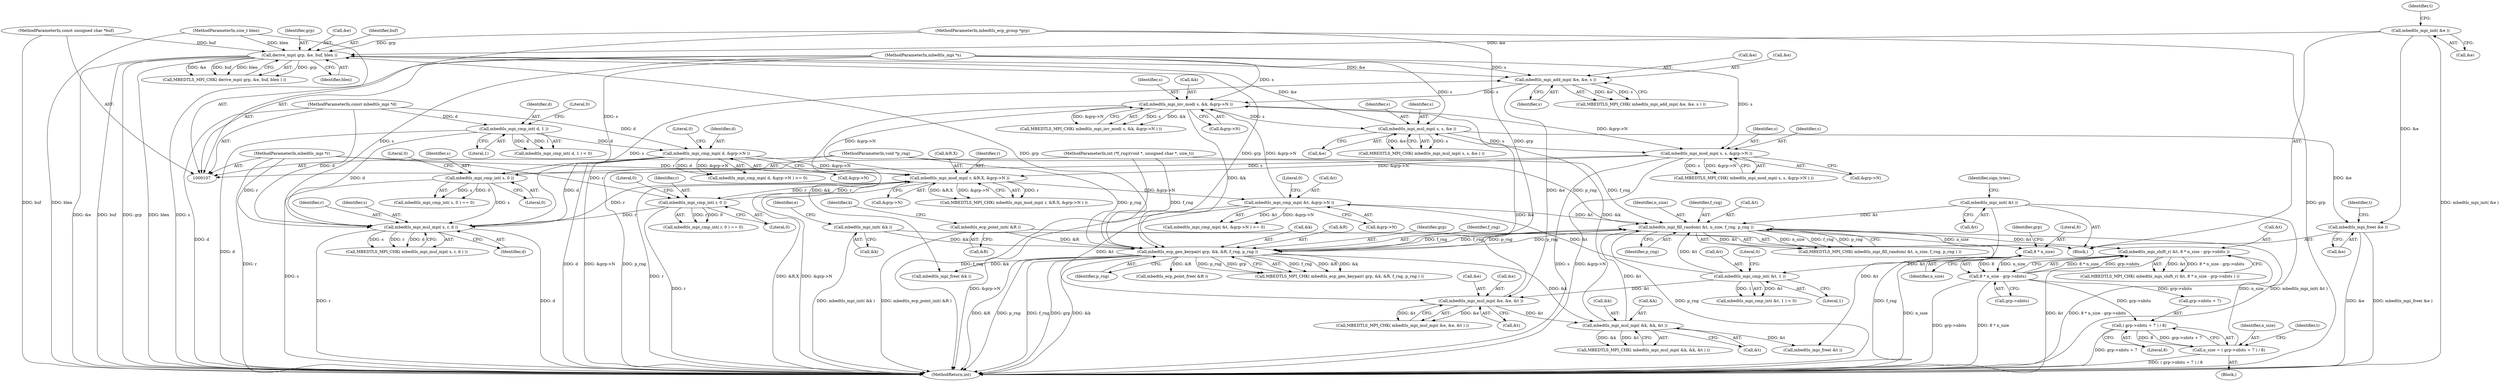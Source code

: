 digraph "1_mbedtls_298a43a77ec0ed2c19a8c924ddd8571ef3e65dfd@API" {
"1000345" [label="(Call,mbedtls_mpi_free( &e ))"];
"1000158" [label="(Call,mbedtls_mpi_init( &e ))"];
"1000310" [label="(Call,mbedtls_mpi_mul_mpi( s, s, &e ))"];
"1000301" [label="(Call,mbedtls_mpi_inv_mod( s, &k, &grp->N ))"];
"1000278" [label="(Call,mbedtls_mpi_add_mpi( &e, &e, s ))"];
"1000210" [label="(Call,derive_mpi( grp, &e, buf, blen ))"];
"1000175" [label="(Call,mbedtls_ecp_gen_keypair( grp, &k, &R, f_rng, p_rng ))"];
"1000108" [label="(MethodParameterIn,mbedtls_ecp_group *grp)"];
"1000155" [label="(Call,mbedtls_mpi_init( &k ))"];
"1000152" [label="(Call,mbedtls_ecp_point_init( &R ))"];
"1000232" [label="(Call,mbedtls_mpi_fill_random( &t, n_size, f_rng, p_rng ))"];
"1000258" [label="(Call,mbedtls_mpi_cmp_int( &t, 1 ))"];
"1000239" [label="(Call,mbedtls_mpi_shift_r( &t, 8 * n_size - grp->nbits ))"];
"1000242" [label="(Call,8 * n_size - grp->nbits)"];
"1000243" [label="(Call,8 * n_size)"];
"1000293" [label="(Call,mbedtls_mpi_mul_mpi( &k, &k, &t ))"];
"1000285" [label="(Call,mbedtls_mpi_mul_mpi( &e, &e, &t ))"];
"1000264" [label="(Call,mbedtls_mpi_cmp_mpi( &t, &grp->N ))"];
"1000184" [label="(Call,mbedtls_mpi_mod_mpi( r, &R.X, &grp->N ))"];
"1000273" [label="(Call,mbedtls_mpi_mul_mpi( s, r, d ))"];
"1000334" [label="(Call,mbedtls_mpi_cmp_int( s, 0 ))"];
"1000316" [label="(Call,mbedtls_mpi_mod_mpi( s, s, &grp->N ))"];
"1000110" [label="(MethodParameterIn,mbedtls_mpi *s)"];
"1000205" [label="(Call,mbedtls_mpi_cmp_int( r, 0 ))"];
"1000109" [label="(MethodParameterIn,mbedtls_mpi *r)"];
"1000138" [label="(Call,mbedtls_mpi_cmp_int( d, 1 ))"];
"1000111" [label="(MethodParameterIn,const mbedtls_mpi *d)"];
"1000143" [label="(Call,mbedtls_mpi_cmp_mpi( d, &grp->N ))"];
"1000161" [label="(Call,mbedtls_mpi_init( &t ))"];
"1000222" [label="(Call,n_size = ( grp->nbits + 7 ) / 8)"];
"1000224" [label="(Call,( grp->nbits + 7 ) / 8)"];
"1000114" [label="(MethodParameterIn,int (*f_rng)(void *, unsigned char *, size_t))"];
"1000115" [label="(MethodParameterIn,void *p_rng)"];
"1000112" [label="(MethodParameterIn,const unsigned char *buf)"];
"1000113" [label="(MethodParameterIn,size_t blen)"];
"1000334" [label="(Call,mbedtls_mpi_cmp_int( s, 0 ))"];
"1000264" [label="(Call,mbedtls_mpi_cmp_mpi( &t, &grp->N ))"];
"1000211" [label="(Identifier,grp)"];
"1000246" [label="(Call,grp->nbits)"];
"1000336" [label="(Literal,0)"];
"1000243" [label="(Call,8 * n_size)"];
"1000293" [label="(Call,mbedtls_mpi_mul_mpi( &k, &k, &t ))"];
"1000339" [label="(Call,mbedtls_ecp_point_free( &R ))"];
"1000160" [label="(Identifier,e)"];
"1000208" [label="(Literal,0)"];
"1000298" [label="(Call,&t)"];
"1000333" [label="(Call,mbedtls_mpi_cmp_int( s, 0 ) == 0)"];
"1000224" [label="(Call,( grp->nbits + 7 ) / 8)"];
"1000263" [label="(Call,mbedtls_mpi_cmp_mpi( &t, &grp->N ) >= 0)"];
"1000210" [label="(Call,derive_mpi( grp, &e, buf, blen ))"];
"1000155" [label="(Call,mbedtls_mpi_init( &k ))"];
"1000296" [label="(Call,&k)"];
"1000346" [label="(Call,&e)"];
"1000174" [label="(Call,MBEDTLS_MPI_CHK( mbedtls_ecp_gen_keypair( grp, &k, &R, f_rng, p_rng ) ))"];
"1000315" [label="(Call,MBEDTLS_MPI_CHK( mbedtls_mpi_mod_mpi( s, s, &grp->N ) ))"];
"1000302" [label="(Identifier,s)"];
"1000284" [label="(Call,MBEDTLS_MPI_CHK( mbedtls_mpi_mul_mpi( &e, &e, &t ) ))"];
"1000209" [label="(Call,MBEDTLS_MPI_CHK( derive_mpi( grp, &e, buf, blen ) ))"];
"1000272" [label="(Call,MBEDTLS_MPI_CHK( mbedtls_mpi_mul_mpi( s, r, d ) ))"];
"1000177" [label="(Call,&k)"];
"1000231" [label="(Call,MBEDTLS_MPI_CHK( mbedtls_mpi_fill_random( &t, n_size, f_rng, p_rng ) ))"];
"1000225" [label="(Call,grp->nbits + 7)"];
"1000285" [label="(Call,mbedtls_mpi_mul_mpi( &e, &e, &t ))"];
"1000138" [label="(Call,mbedtls_mpi_cmp_int( d, 1 ))"];
"1000342" [label="(Call,mbedtls_mpi_free( &k ))"];
"1000257" [label="(Call,mbedtls_mpi_cmp_int( &t, 1 ) < 0)"];
"1000112" [label="(MethodParameterIn,const unsigned char *buf)"];
"1000179" [label="(Call,&R)"];
"1000290" [label="(Call,&t)"];
"1000142" [label="(Call,mbedtls_mpi_cmp_mpi( d, &grp->N ) >= 0)"];
"1000149" [label="(Literal,0)"];
"1000311" [label="(Identifier,s)"];
"1000317" [label="(Identifier,s)"];
"1000294" [label="(Call,&k)"];
"1000235" [label="(Identifier,n_size)"];
"1000212" [label="(Call,&e)"];
"1000345" [label="(Call,mbedtls_mpi_free( &e ))"];
"1000283" [label="(Identifier,s)"];
"1000288" [label="(Call,&e)"];
"1000312" [label="(Identifier,s)"];
"1000115" [label="(MethodParameterIn,void *p_rng)"];
"1000276" [label="(Identifier,d)"];
"1000206" [label="(Identifier,r)"];
"1000186" [label="(Call,&R.X)"];
"1000176" [label="(Identifier,grp)"];
"1000110" [label="(MethodParameterIn,mbedtls_mpi *s)"];
"1000301" [label="(Call,mbedtls_mpi_inv_mod( s, &k, &grp->N ))"];
"1000116" [label="(Block,)"];
"1000184" [label="(Call,mbedtls_mpi_mod_mpi( r, &R.X, &grp->N ))"];
"1000109" [label="(MethodParameterIn,mbedtls_mpi *r)"];
"1000259" [label="(Call,&t)"];
"1000275" [label="(Identifier,r)"];
"1000318" [label="(Identifier,s)"];
"1000205" [label="(Call,mbedtls_mpi_cmp_int( r, 0 ))"];
"1000108" [label="(MethodParameterIn,mbedtls_ecp_group *grp)"];
"1000305" [label="(Call,&grp->N)"];
"1000353" [label="(MethodReturn,int)"];
"1000214" [label="(Identifier,buf)"];
"1000335" [label="(Identifier,s)"];
"1000350" [label="(Identifier,t)"];
"1000267" [label="(Call,&grp->N)"];
"1000183" [label="(Call,MBEDTLS_MPI_CHK( mbedtls_mpi_mod_mpi( r, &R.X, &grp->N ) ))"];
"1000274" [label="(Identifier,s)"];
"1000232" [label="(Call,mbedtls_mpi_fill_random( &t, n_size, f_rng, p_rng ))"];
"1000271" [label="(Literal,0)"];
"1000158" [label="(Call,mbedtls_mpi_init( &e ))"];
"1000113" [label="(MethodParameterIn,size_t blen)"];
"1000310" [label="(Call,mbedtls_mpi_mul_mpi( s, s, &e ))"];
"1000111" [label="(MethodParameterIn,const mbedtls_mpi *d)"];
"1000165" [label="(Identifier,sign_tries)"];
"1000286" [label="(Call,&e)"];
"1000300" [label="(Call,MBEDTLS_MPI_CHK( mbedtls_mpi_inv_mod( s, &k, &grp->N ) ))"];
"1000244" [label="(Literal,8)"];
"1000159" [label="(Call,&e)"];
"1000162" [label="(Call,&t)"];
"1000156" [label="(Call,&k)"];
"1000273" [label="(Call,mbedtls_mpi_mul_mpi( s, r, d ))"];
"1000281" [label="(Call,&e)"];
"1000247" [label="(Identifier,grp)"];
"1000144" [label="(Identifier,d)"];
"1000313" [label="(Call,&e)"];
"1000303" [label="(Call,&k)"];
"1000237" [label="(Identifier,p_rng)"];
"1000240" [label="(Call,&t)"];
"1000292" [label="(Call,MBEDTLS_MPI_CHK( mbedtls_mpi_mul_mpi( &k, &k, &t ) ))"];
"1000141" [label="(Literal,0)"];
"1000215" [label="(Identifier,blen)"];
"1000242" [label="(Call,8 * n_size - grp->nbits)"];
"1000222" [label="(Call,n_size = ( grp->nbits + 7 ) / 8)"];
"1000190" [label="(Call,&grp->N)"];
"1000152" [label="(Call,mbedtls_ecp_point_init( &R ))"];
"1000319" [label="(Call,&grp->N)"];
"1000348" [label="(Call,mbedtls_mpi_free( &t ))"];
"1000204" [label="(Call,mbedtls_mpi_cmp_int( r, 0 ) == 0)"];
"1000239" [label="(Call,mbedtls_mpi_shift_r( &t, 8 * n_size - grp->nbits ))"];
"1000137" [label="(Call,mbedtls_mpi_cmp_int( d, 1 ) < 0)"];
"1000140" [label="(Literal,1)"];
"1000153" [label="(Call,&R)"];
"1000316" [label="(Call,mbedtls_mpi_mod_mpi( s, s, &grp->N ))"];
"1000145" [label="(Call,&grp->N)"];
"1000175" [label="(Call,mbedtls_ecp_gen_keypair( grp, &k, &R, f_rng, p_rng ))"];
"1000139" [label="(Identifier,d)"];
"1000161" [label="(Call,mbedtls_mpi_init( &t ))"];
"1000207" [label="(Literal,0)"];
"1000163" [label="(Identifier,t)"];
"1000114" [label="(MethodParameterIn,int (*f_rng)(void *, unsigned char *, size_t))"];
"1000265" [label="(Call,&t)"];
"1000245" [label="(Identifier,n_size)"];
"1000258" [label="(Call,mbedtls_mpi_cmp_int( &t, 1 ))"];
"1000230" [label="(Literal,8)"];
"1000262" [label="(Literal,0)"];
"1000157" [label="(Identifier,k)"];
"1000143" [label="(Call,mbedtls_mpi_cmp_mpi( d, &grp->N ))"];
"1000220" [label="(Block,)"];
"1000185" [label="(Identifier,r)"];
"1000236" [label="(Identifier,f_rng)"];
"1000181" [label="(Identifier,f_rng)"];
"1000233" [label="(Call,&t)"];
"1000223" [label="(Identifier,n_size)"];
"1000278" [label="(Call,mbedtls_mpi_add_mpi( &e, &e, s ))"];
"1000261" [label="(Literal,1)"];
"1000238" [label="(Call,MBEDTLS_MPI_CHK( mbedtls_mpi_shift_r( &t, 8 * n_size - grp->nbits ) ))"];
"1000182" [label="(Identifier,p_rng)"];
"1000234" [label="(Identifier,t)"];
"1000279" [label="(Call,&e)"];
"1000337" [label="(Literal,0)"];
"1000277" [label="(Call,MBEDTLS_MPI_CHK( mbedtls_mpi_add_mpi( &e, &e, s ) ))"];
"1000309" [label="(Call,MBEDTLS_MPI_CHK( mbedtls_mpi_mul_mpi( s, s, &e ) ))"];
"1000345" -> "1000116"  [label="AST: "];
"1000345" -> "1000346"  [label="CFG: "];
"1000346" -> "1000345"  [label="AST: "];
"1000350" -> "1000345"  [label="CFG: "];
"1000345" -> "1000353"  [label="DDG: &e"];
"1000345" -> "1000353"  [label="DDG: mbedtls_mpi_free( &e )"];
"1000158" -> "1000345"  [label="DDG: &e"];
"1000310" -> "1000345"  [label="DDG: &e"];
"1000158" -> "1000116"  [label="AST: "];
"1000158" -> "1000159"  [label="CFG: "];
"1000159" -> "1000158"  [label="AST: "];
"1000163" -> "1000158"  [label="CFG: "];
"1000158" -> "1000353"  [label="DDG: mbedtls_mpi_init( &e )"];
"1000158" -> "1000210"  [label="DDG: &e"];
"1000310" -> "1000309"  [label="AST: "];
"1000310" -> "1000313"  [label="CFG: "];
"1000311" -> "1000310"  [label="AST: "];
"1000312" -> "1000310"  [label="AST: "];
"1000313" -> "1000310"  [label="AST: "];
"1000309" -> "1000310"  [label="CFG: "];
"1000310" -> "1000210"  [label="DDG: &e"];
"1000310" -> "1000309"  [label="DDG: s"];
"1000310" -> "1000309"  [label="DDG: &e"];
"1000301" -> "1000310"  [label="DDG: s"];
"1000110" -> "1000310"  [label="DDG: s"];
"1000285" -> "1000310"  [label="DDG: &e"];
"1000310" -> "1000316"  [label="DDG: s"];
"1000301" -> "1000300"  [label="AST: "];
"1000301" -> "1000305"  [label="CFG: "];
"1000302" -> "1000301"  [label="AST: "];
"1000303" -> "1000301"  [label="AST: "];
"1000305" -> "1000301"  [label="AST: "];
"1000300" -> "1000301"  [label="CFG: "];
"1000301" -> "1000175"  [label="DDG: &k"];
"1000301" -> "1000300"  [label="DDG: s"];
"1000301" -> "1000300"  [label="DDG: &k"];
"1000301" -> "1000300"  [label="DDG: &grp->N"];
"1000278" -> "1000301"  [label="DDG: s"];
"1000110" -> "1000301"  [label="DDG: s"];
"1000293" -> "1000301"  [label="DDG: &k"];
"1000184" -> "1000301"  [label="DDG: &grp->N"];
"1000264" -> "1000301"  [label="DDG: &grp->N"];
"1000301" -> "1000316"  [label="DDG: &grp->N"];
"1000301" -> "1000342"  [label="DDG: &k"];
"1000278" -> "1000277"  [label="AST: "];
"1000278" -> "1000283"  [label="CFG: "];
"1000279" -> "1000278"  [label="AST: "];
"1000281" -> "1000278"  [label="AST: "];
"1000283" -> "1000278"  [label="AST: "];
"1000277" -> "1000278"  [label="CFG: "];
"1000278" -> "1000277"  [label="DDG: &e"];
"1000278" -> "1000277"  [label="DDG: s"];
"1000210" -> "1000278"  [label="DDG: &e"];
"1000273" -> "1000278"  [label="DDG: s"];
"1000110" -> "1000278"  [label="DDG: s"];
"1000278" -> "1000285"  [label="DDG: &e"];
"1000210" -> "1000209"  [label="AST: "];
"1000210" -> "1000215"  [label="CFG: "];
"1000211" -> "1000210"  [label="AST: "];
"1000212" -> "1000210"  [label="AST: "];
"1000214" -> "1000210"  [label="AST: "];
"1000215" -> "1000210"  [label="AST: "];
"1000209" -> "1000210"  [label="CFG: "];
"1000210" -> "1000353"  [label="DDG: &e"];
"1000210" -> "1000353"  [label="DDG: buf"];
"1000210" -> "1000353"  [label="DDG: grp"];
"1000210" -> "1000353"  [label="DDG: blen"];
"1000210" -> "1000175"  [label="DDG: grp"];
"1000210" -> "1000209"  [label="DDG: grp"];
"1000210" -> "1000209"  [label="DDG: &e"];
"1000210" -> "1000209"  [label="DDG: buf"];
"1000210" -> "1000209"  [label="DDG: blen"];
"1000175" -> "1000210"  [label="DDG: grp"];
"1000108" -> "1000210"  [label="DDG: grp"];
"1000112" -> "1000210"  [label="DDG: buf"];
"1000113" -> "1000210"  [label="DDG: blen"];
"1000175" -> "1000174"  [label="AST: "];
"1000175" -> "1000182"  [label="CFG: "];
"1000176" -> "1000175"  [label="AST: "];
"1000177" -> "1000175"  [label="AST: "];
"1000179" -> "1000175"  [label="AST: "];
"1000181" -> "1000175"  [label="AST: "];
"1000182" -> "1000175"  [label="AST: "];
"1000174" -> "1000175"  [label="CFG: "];
"1000175" -> "1000353"  [label="DDG: &R"];
"1000175" -> "1000353"  [label="DDG: p_rng"];
"1000175" -> "1000353"  [label="DDG: f_rng"];
"1000175" -> "1000353"  [label="DDG: grp"];
"1000175" -> "1000353"  [label="DDG: &k"];
"1000175" -> "1000174"  [label="DDG: f_rng"];
"1000175" -> "1000174"  [label="DDG: &R"];
"1000175" -> "1000174"  [label="DDG: &k"];
"1000175" -> "1000174"  [label="DDG: p_rng"];
"1000175" -> "1000174"  [label="DDG: grp"];
"1000108" -> "1000175"  [label="DDG: grp"];
"1000155" -> "1000175"  [label="DDG: &k"];
"1000152" -> "1000175"  [label="DDG: &R"];
"1000232" -> "1000175"  [label="DDG: f_rng"];
"1000232" -> "1000175"  [label="DDG: p_rng"];
"1000114" -> "1000175"  [label="DDG: f_rng"];
"1000115" -> "1000175"  [label="DDG: p_rng"];
"1000175" -> "1000232"  [label="DDG: f_rng"];
"1000175" -> "1000232"  [label="DDG: p_rng"];
"1000175" -> "1000293"  [label="DDG: &k"];
"1000175" -> "1000339"  [label="DDG: &R"];
"1000175" -> "1000342"  [label="DDG: &k"];
"1000108" -> "1000107"  [label="AST: "];
"1000108" -> "1000353"  [label="DDG: grp"];
"1000155" -> "1000116"  [label="AST: "];
"1000155" -> "1000156"  [label="CFG: "];
"1000156" -> "1000155"  [label="AST: "];
"1000160" -> "1000155"  [label="CFG: "];
"1000155" -> "1000353"  [label="DDG: mbedtls_mpi_init( &k )"];
"1000152" -> "1000116"  [label="AST: "];
"1000152" -> "1000153"  [label="CFG: "];
"1000153" -> "1000152"  [label="AST: "];
"1000157" -> "1000152"  [label="CFG: "];
"1000152" -> "1000353"  [label="DDG: mbedtls_ecp_point_init( &R )"];
"1000232" -> "1000231"  [label="AST: "];
"1000232" -> "1000237"  [label="CFG: "];
"1000233" -> "1000232"  [label="AST: "];
"1000235" -> "1000232"  [label="AST: "];
"1000236" -> "1000232"  [label="AST: "];
"1000237" -> "1000232"  [label="AST: "];
"1000231" -> "1000232"  [label="CFG: "];
"1000232" -> "1000353"  [label="DDG: p_rng"];
"1000232" -> "1000353"  [label="DDG: f_rng"];
"1000232" -> "1000231"  [label="DDG: &t"];
"1000232" -> "1000231"  [label="DDG: n_size"];
"1000232" -> "1000231"  [label="DDG: f_rng"];
"1000232" -> "1000231"  [label="DDG: p_rng"];
"1000258" -> "1000232"  [label="DDG: &t"];
"1000293" -> "1000232"  [label="DDG: &t"];
"1000264" -> "1000232"  [label="DDG: &t"];
"1000161" -> "1000232"  [label="DDG: &t"];
"1000222" -> "1000232"  [label="DDG: n_size"];
"1000114" -> "1000232"  [label="DDG: f_rng"];
"1000115" -> "1000232"  [label="DDG: p_rng"];
"1000232" -> "1000239"  [label="DDG: &t"];
"1000232" -> "1000243"  [label="DDG: n_size"];
"1000258" -> "1000257"  [label="AST: "];
"1000258" -> "1000261"  [label="CFG: "];
"1000259" -> "1000258"  [label="AST: "];
"1000261" -> "1000258"  [label="AST: "];
"1000262" -> "1000258"  [label="CFG: "];
"1000258" -> "1000257"  [label="DDG: &t"];
"1000258" -> "1000257"  [label="DDG: 1"];
"1000239" -> "1000258"  [label="DDG: &t"];
"1000258" -> "1000264"  [label="DDG: &t"];
"1000258" -> "1000285"  [label="DDG: &t"];
"1000239" -> "1000238"  [label="AST: "];
"1000239" -> "1000242"  [label="CFG: "];
"1000240" -> "1000239"  [label="AST: "];
"1000242" -> "1000239"  [label="AST: "];
"1000238" -> "1000239"  [label="CFG: "];
"1000239" -> "1000353"  [label="DDG: &t"];
"1000239" -> "1000353"  [label="DDG: 8 * n_size - grp->nbits"];
"1000239" -> "1000238"  [label="DDG: &t"];
"1000239" -> "1000238"  [label="DDG: 8 * n_size - grp->nbits"];
"1000242" -> "1000239"  [label="DDG: 8 * n_size"];
"1000242" -> "1000239"  [label="DDG: grp->nbits"];
"1000242" -> "1000246"  [label="CFG: "];
"1000243" -> "1000242"  [label="AST: "];
"1000246" -> "1000242"  [label="AST: "];
"1000242" -> "1000353"  [label="DDG: grp->nbits"];
"1000242" -> "1000353"  [label="DDG: 8 * n_size"];
"1000242" -> "1000224"  [label="DDG: grp->nbits"];
"1000242" -> "1000225"  [label="DDG: grp->nbits"];
"1000243" -> "1000242"  [label="DDG: 8"];
"1000243" -> "1000242"  [label="DDG: n_size"];
"1000243" -> "1000245"  [label="CFG: "];
"1000244" -> "1000243"  [label="AST: "];
"1000245" -> "1000243"  [label="AST: "];
"1000247" -> "1000243"  [label="CFG: "];
"1000243" -> "1000353"  [label="DDG: n_size"];
"1000293" -> "1000292"  [label="AST: "];
"1000293" -> "1000298"  [label="CFG: "];
"1000294" -> "1000293"  [label="AST: "];
"1000296" -> "1000293"  [label="AST: "];
"1000298" -> "1000293"  [label="AST: "];
"1000292" -> "1000293"  [label="CFG: "];
"1000293" -> "1000292"  [label="DDG: &k"];
"1000293" -> "1000292"  [label="DDG: &t"];
"1000285" -> "1000293"  [label="DDG: &t"];
"1000293" -> "1000348"  [label="DDG: &t"];
"1000285" -> "1000284"  [label="AST: "];
"1000285" -> "1000290"  [label="CFG: "];
"1000286" -> "1000285"  [label="AST: "];
"1000288" -> "1000285"  [label="AST: "];
"1000290" -> "1000285"  [label="AST: "];
"1000284" -> "1000285"  [label="CFG: "];
"1000285" -> "1000284"  [label="DDG: &e"];
"1000285" -> "1000284"  [label="DDG: &t"];
"1000264" -> "1000285"  [label="DDG: &t"];
"1000264" -> "1000263"  [label="AST: "];
"1000264" -> "1000267"  [label="CFG: "];
"1000265" -> "1000264"  [label="AST: "];
"1000267" -> "1000264"  [label="AST: "];
"1000271" -> "1000264"  [label="CFG: "];
"1000264" -> "1000353"  [label="DDG: &grp->N"];
"1000264" -> "1000263"  [label="DDG: &t"];
"1000264" -> "1000263"  [label="DDG: &grp->N"];
"1000184" -> "1000264"  [label="DDG: &grp->N"];
"1000184" -> "1000183"  [label="AST: "];
"1000184" -> "1000190"  [label="CFG: "];
"1000185" -> "1000184"  [label="AST: "];
"1000186" -> "1000184"  [label="AST: "];
"1000190" -> "1000184"  [label="AST: "];
"1000183" -> "1000184"  [label="CFG: "];
"1000184" -> "1000353"  [label="DDG: r"];
"1000184" -> "1000353"  [label="DDG: &R.X"];
"1000184" -> "1000353"  [label="DDG: &grp->N"];
"1000184" -> "1000183"  [label="DDG: r"];
"1000184" -> "1000183"  [label="DDG: &R.X"];
"1000184" -> "1000183"  [label="DDG: &grp->N"];
"1000273" -> "1000184"  [label="DDG: r"];
"1000205" -> "1000184"  [label="DDG: r"];
"1000109" -> "1000184"  [label="DDG: r"];
"1000316" -> "1000184"  [label="DDG: &grp->N"];
"1000143" -> "1000184"  [label="DDG: &grp->N"];
"1000184" -> "1000205"  [label="DDG: r"];
"1000273" -> "1000272"  [label="AST: "];
"1000273" -> "1000276"  [label="CFG: "];
"1000274" -> "1000273"  [label="AST: "];
"1000275" -> "1000273"  [label="AST: "];
"1000276" -> "1000273"  [label="AST: "];
"1000272" -> "1000273"  [label="CFG: "];
"1000273" -> "1000353"  [label="DDG: r"];
"1000273" -> "1000353"  [label="DDG: d"];
"1000273" -> "1000272"  [label="DDG: s"];
"1000273" -> "1000272"  [label="DDG: r"];
"1000273" -> "1000272"  [label="DDG: d"];
"1000334" -> "1000273"  [label="DDG: s"];
"1000110" -> "1000273"  [label="DDG: s"];
"1000205" -> "1000273"  [label="DDG: r"];
"1000109" -> "1000273"  [label="DDG: r"];
"1000138" -> "1000273"  [label="DDG: d"];
"1000143" -> "1000273"  [label="DDG: d"];
"1000111" -> "1000273"  [label="DDG: d"];
"1000334" -> "1000333"  [label="AST: "];
"1000334" -> "1000336"  [label="CFG: "];
"1000335" -> "1000334"  [label="AST: "];
"1000336" -> "1000334"  [label="AST: "];
"1000337" -> "1000334"  [label="CFG: "];
"1000334" -> "1000353"  [label="DDG: s"];
"1000334" -> "1000333"  [label="DDG: s"];
"1000334" -> "1000333"  [label="DDG: 0"];
"1000316" -> "1000334"  [label="DDG: s"];
"1000110" -> "1000334"  [label="DDG: s"];
"1000316" -> "1000315"  [label="AST: "];
"1000316" -> "1000319"  [label="CFG: "];
"1000317" -> "1000316"  [label="AST: "];
"1000318" -> "1000316"  [label="AST: "];
"1000319" -> "1000316"  [label="AST: "];
"1000315" -> "1000316"  [label="CFG: "];
"1000316" -> "1000353"  [label="DDG: s"];
"1000316" -> "1000353"  [label="DDG: &grp->N"];
"1000316" -> "1000315"  [label="DDG: s"];
"1000316" -> "1000315"  [label="DDG: &grp->N"];
"1000110" -> "1000316"  [label="DDG: s"];
"1000110" -> "1000107"  [label="AST: "];
"1000110" -> "1000353"  [label="DDG: s"];
"1000205" -> "1000204"  [label="AST: "];
"1000205" -> "1000207"  [label="CFG: "];
"1000206" -> "1000205"  [label="AST: "];
"1000207" -> "1000205"  [label="AST: "];
"1000208" -> "1000205"  [label="CFG: "];
"1000205" -> "1000353"  [label="DDG: r"];
"1000205" -> "1000204"  [label="DDG: r"];
"1000205" -> "1000204"  [label="DDG: 0"];
"1000109" -> "1000205"  [label="DDG: r"];
"1000109" -> "1000107"  [label="AST: "];
"1000109" -> "1000353"  [label="DDG: r"];
"1000138" -> "1000137"  [label="AST: "];
"1000138" -> "1000140"  [label="CFG: "];
"1000139" -> "1000138"  [label="AST: "];
"1000140" -> "1000138"  [label="AST: "];
"1000141" -> "1000138"  [label="CFG: "];
"1000138" -> "1000353"  [label="DDG: d"];
"1000138" -> "1000137"  [label="DDG: d"];
"1000138" -> "1000137"  [label="DDG: 1"];
"1000111" -> "1000138"  [label="DDG: d"];
"1000138" -> "1000143"  [label="DDG: d"];
"1000111" -> "1000107"  [label="AST: "];
"1000111" -> "1000353"  [label="DDG: d"];
"1000111" -> "1000143"  [label="DDG: d"];
"1000143" -> "1000142"  [label="AST: "];
"1000143" -> "1000145"  [label="CFG: "];
"1000144" -> "1000143"  [label="AST: "];
"1000145" -> "1000143"  [label="AST: "];
"1000149" -> "1000143"  [label="CFG: "];
"1000143" -> "1000353"  [label="DDG: d"];
"1000143" -> "1000353"  [label="DDG: &grp->N"];
"1000143" -> "1000142"  [label="DDG: d"];
"1000143" -> "1000142"  [label="DDG: &grp->N"];
"1000161" -> "1000116"  [label="AST: "];
"1000161" -> "1000162"  [label="CFG: "];
"1000162" -> "1000161"  [label="AST: "];
"1000165" -> "1000161"  [label="CFG: "];
"1000161" -> "1000353"  [label="DDG: mbedtls_mpi_init( &t )"];
"1000161" -> "1000348"  [label="DDG: &t"];
"1000222" -> "1000220"  [label="AST: "];
"1000222" -> "1000224"  [label="CFG: "];
"1000223" -> "1000222"  [label="AST: "];
"1000224" -> "1000222"  [label="AST: "];
"1000234" -> "1000222"  [label="CFG: "];
"1000222" -> "1000353"  [label="DDG: ( grp->nbits + 7 ) / 8"];
"1000224" -> "1000222"  [label="DDG: grp->nbits + 7"];
"1000224" -> "1000222"  [label="DDG: 8"];
"1000224" -> "1000230"  [label="CFG: "];
"1000225" -> "1000224"  [label="AST: "];
"1000230" -> "1000224"  [label="AST: "];
"1000224" -> "1000353"  [label="DDG: grp->nbits + 7"];
"1000114" -> "1000107"  [label="AST: "];
"1000114" -> "1000353"  [label="DDG: f_rng"];
"1000115" -> "1000107"  [label="AST: "];
"1000115" -> "1000353"  [label="DDG: p_rng"];
"1000112" -> "1000107"  [label="AST: "];
"1000112" -> "1000353"  [label="DDG: buf"];
"1000113" -> "1000107"  [label="AST: "];
"1000113" -> "1000353"  [label="DDG: blen"];
}
